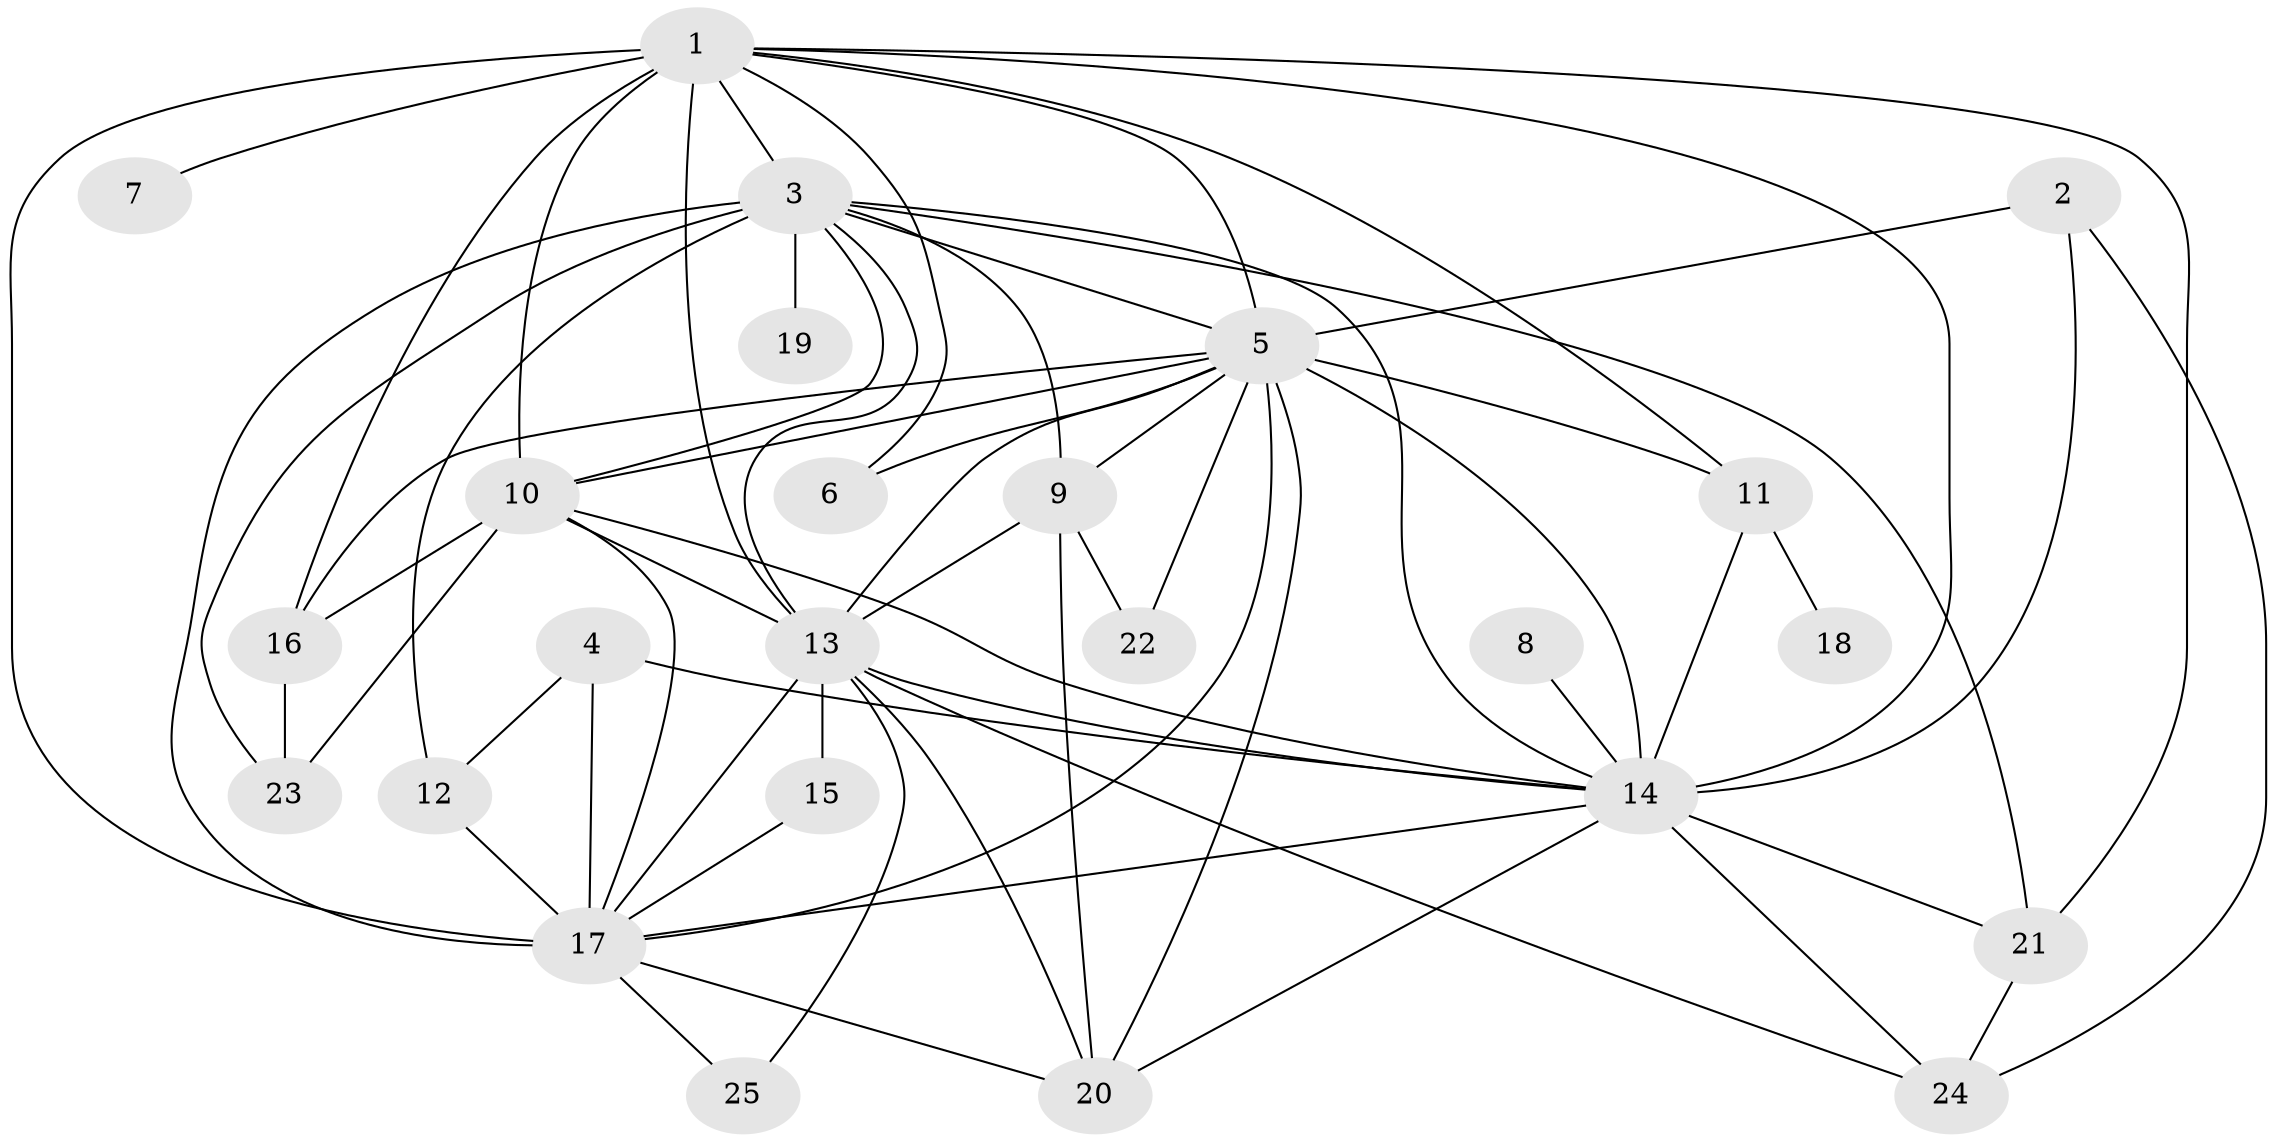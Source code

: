 // original degree distribution, {18: 0.02, 20: 0.02, 13: 0.02, 16: 0.02, 11: 0.02, 14: 0.02, 10: 0.02, 12: 0.04, 22: 0.02, 3: 0.22, 4: 0.08, 2: 0.48, 5: 0.02}
// Generated by graph-tools (version 1.1) at 2025/01/03/09/25 03:01:27]
// undirected, 25 vertices, 64 edges
graph export_dot {
graph [start="1"]
  node [color=gray90,style=filled];
  1;
  2;
  3;
  4;
  5;
  6;
  7;
  8;
  9;
  10;
  11;
  12;
  13;
  14;
  15;
  16;
  17;
  18;
  19;
  20;
  21;
  22;
  23;
  24;
  25;
  1 -- 3 [weight=4.0];
  1 -- 5 [weight=5.0];
  1 -- 6 [weight=1.0];
  1 -- 7 [weight=2.0];
  1 -- 10 [weight=4.0];
  1 -- 11 [weight=1.0];
  1 -- 13 [weight=5.0];
  1 -- 14 [weight=5.0];
  1 -- 16 [weight=1.0];
  1 -- 17 [weight=5.0];
  1 -- 21 [weight=1.0];
  2 -- 5 [weight=1.0];
  2 -- 14 [weight=1.0];
  2 -- 24 [weight=1.0];
  3 -- 5 [weight=1.0];
  3 -- 9 [weight=1.0];
  3 -- 10 [weight=1.0];
  3 -- 12 [weight=1.0];
  3 -- 13 [weight=2.0];
  3 -- 14 [weight=1.0];
  3 -- 17 [weight=1.0];
  3 -- 19 [weight=1.0];
  3 -- 21 [weight=1.0];
  3 -- 23 [weight=1.0];
  4 -- 12 [weight=1.0];
  4 -- 14 [weight=1.0];
  4 -- 17 [weight=1.0];
  5 -- 6 [weight=1.0];
  5 -- 9 [weight=1.0];
  5 -- 10 [weight=1.0];
  5 -- 11 [weight=1.0];
  5 -- 13 [weight=1.0];
  5 -- 14 [weight=2.0];
  5 -- 16 [weight=1.0];
  5 -- 17 [weight=2.0];
  5 -- 20 [weight=1.0];
  5 -- 22 [weight=2.0];
  8 -- 14 [weight=1.0];
  9 -- 13 [weight=1.0];
  9 -- 20 [weight=1.0];
  9 -- 22 [weight=1.0];
  10 -- 13 [weight=1.0];
  10 -- 14 [weight=2.0];
  10 -- 16 [weight=1.0];
  10 -- 17 [weight=1.0];
  10 -- 23 [weight=1.0];
  11 -- 14 [weight=1.0];
  11 -- 18 [weight=1.0];
  12 -- 17 [weight=1.0];
  13 -- 14 [weight=3.0];
  13 -- 15 [weight=1.0];
  13 -- 17 [weight=1.0];
  13 -- 20 [weight=1.0];
  13 -- 24 [weight=1.0];
  13 -- 25 [weight=1.0];
  14 -- 17 [weight=1.0];
  14 -- 20 [weight=1.0];
  14 -- 21 [weight=1.0];
  14 -- 24 [weight=1.0];
  15 -- 17 [weight=1.0];
  16 -- 23 [weight=1.0];
  17 -- 20 [weight=1.0];
  17 -- 25 [weight=1.0];
  21 -- 24 [weight=1.0];
}
